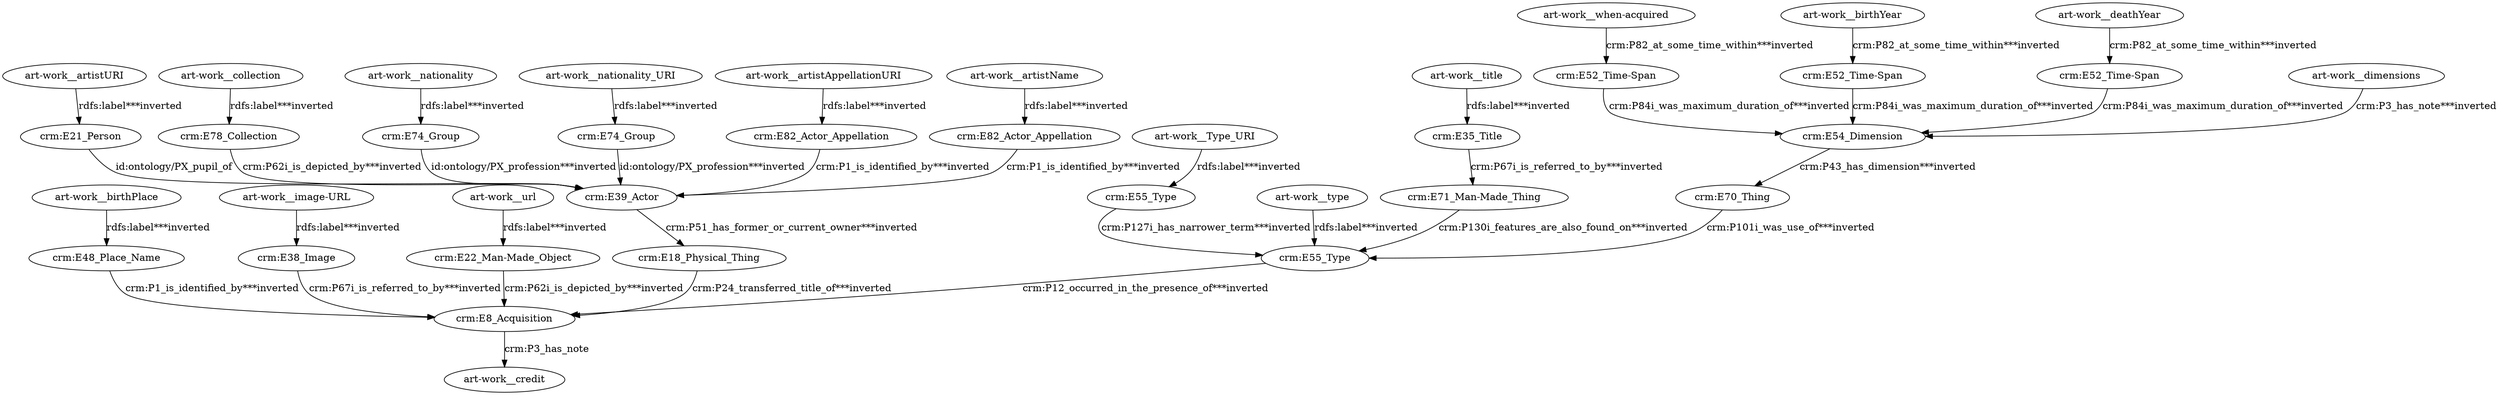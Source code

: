 digraph {
  "art-work__Type_URI" [type=attribute_name,label="art-work__Type_URI"]
  "crm:E55_Type1" [type=class_uri,label="crm:E55_Type"]
  "art-work__artistAppellationURI" [type=attribute_name,label="art-work__artistAppellationURI"]
  "crm:E82_Actor_Appellation1" [type=class_uri,label="crm:E82_Actor_Appellation"]
  "art-work__artistName" [type=attribute_name,label="art-work__artistName"]
  "crm:E82_Actor_Appellation2" [type=class_uri,label="crm:E82_Actor_Appellation"]
  "art-work__artistURI" [type=attribute_name,label="art-work__artistURI"]
  "crm:E21_Person1" [type=class_uri,label="crm:E21_Person"]
  "art-work__birthPlace" [type=attribute_name,label="art-work__birthPlace"]
  "crm:E48_Place_Name1" [type=class_uri,label="crm:E48_Place_Name"]
  "art-work__birthYear" [type=attribute_name,label="art-work__birthYear"]
  "crm:E52_Time-Span1" [type=class_uri,label="crm:E52_Time-Span"]
  "art-work__collection" [type=attribute_name,label="art-work__collection"]
  "crm:E78_Collection1" [type=class_uri,label="crm:E78_Collection"]
  "art-work__deathYear" [type=attribute_name,label="art-work__deathYear"]
  "crm:E52_Time-Span2" [type=class_uri,label="crm:E52_Time-Span"]
  "art-work__dimensions" [type=attribute_name,label="art-work__dimensions"]
  "crm:E54_Dimension1" [type=class_uri,label="crm:E54_Dimension"]
  "art-work__image-URL" [type=attribute_name,label="art-work__image-URL"]
  "crm:E38_Image1" [type=class_uri,label="crm:E38_Image"]
  "art-work__nationality" [type=attribute_name,label="art-work__nationality"]
  "crm:E74_Group2" [type=class_uri,label="crm:E74_Group"]
  "art-work__nationality_URI" [type=attribute_name,label="art-work__nationality_URI"]
  "crm:E74_Group1" [type=class_uri,label="crm:E74_Group"]
  "art-work__title" [type=attribute_name,label="art-work__title"]
  "crm:E35_Title1" [type=class_uri,label="crm:E35_Title"]
  "art-work__type" [type=attribute_name,label="art-work__type"]
  "crm:E55_Type2" [type=class_uri,label="crm:E55_Type"]
  "art-work__url" [type=attribute_name,label="art-work__url"]
  "crm:E22_Man-Made_Object1" [type=class_uri,label="crm:E22_Man-Made_Object"]
  "art-work__when-acquired" [type=attribute_name,label="art-work__when-acquired"]
  "crm:E52_Time-Span3" [type=class_uri,label="crm:E52_Time-Span"]
  "crm:E18_Physical_Thing" [type=class_uri,label="crm:E18_Physical_Thing"]
  "crm:E8_Acquisition1" [type=class_uri,label="crm:E8_Acquisition"]
  "crm:E39_Actor" [type=class_uri,label="crm:E39_Actor"]
  "crm:E71_Man-Made_Thing" [type=class_uri,label="crm:E71_Man-Made_Thing"]
  "crm:E70_Thing" [type=class_uri,label="crm:E70_Thing"]
  "art-work__credit" [type=attribute_name,label="art-work__credit"]
  "art-work__Type_URI" -> "crm:E55_Type1" [type=st_property_uri,label="rdfs:label***inverted"]
  "art-work__artistAppellationURI" -> "crm:E82_Actor_Appellation1" [type=st_property_uri,label="rdfs:label***inverted"]
  "art-work__artistName" -> "crm:E82_Actor_Appellation2" [type=st_property_uri,label="rdfs:label***inverted"]
  "art-work__artistURI" -> "crm:E21_Person1" [type=st_property_uri,label="rdfs:label***inverted"]
  "art-work__birthPlace" -> "crm:E48_Place_Name1" [type=st_property_uri,label="rdfs:label***inverted"]
  "art-work__birthYear" -> "crm:E52_Time-Span1" [type=st_property_uri,label="crm:P82_at_some_time_within***inverted"]
  "art-work__collection" -> "crm:E78_Collection1" [type=st_property_uri,label="rdfs:label***inverted"]
  "art-work__deathYear" -> "crm:E52_Time-Span2" [type=st_property_uri,label="crm:P82_at_some_time_within***inverted"]
  "art-work__dimensions" -> "crm:E54_Dimension1" [type=st_property_uri,label="crm:P3_has_note***inverted"]
  "art-work__image-URL" -> "crm:E38_Image1" [type=st_property_uri,label="rdfs:label***inverted"]
  "art-work__nationality" -> "crm:E74_Group2" [type=st_property_uri,label="rdfs:label***inverted"]
  "art-work__nationality_URI" -> "crm:E74_Group1" [type=st_property_uri,label="rdfs:label***inverted"]
  "art-work__title" -> "crm:E35_Title1" [type=st_property_uri,label="rdfs:label***inverted"]
  "art-work__type" -> "crm:E55_Type2" [type=st_property_uri,label="rdfs:label***inverted"]
  "art-work__url" -> "crm:E22_Man-Made_Object1" [type=st_property_uri,label="rdfs:label***inverted"]
  "art-work__when-acquired" -> "crm:E52_Time-Span3" [type=st_property_uri,label="crm:P82_at_some_time_within***inverted"]
  "crm:E18_Physical_Thing" -> "crm:E8_Acquisition1" [type=direct_property_uri,label="crm:P24_transferred_title_of***inverted"]
  "crm:E21_Person1" -> "crm:E39_Actor" [label="id:ontology/PX_pupil_of",type=direct_property_uri]
  "crm:E22_Man-Made_Object1" -> "crm:E8_Acquisition1" [type=inherited,label="crm:P62i_is_depicted_by***inverted"]
  "crm:E35_Title1" -> "crm:E71_Man-Made_Thing" [type=inherited,label="crm:P67i_is_referred_to_by***inverted"]
  "crm:E38_Image1" -> "crm:E8_Acquisition1" [type=inherited,label="crm:P67i_is_referred_to_by***inverted"]
  "crm:E39_Actor" -> "crm:E18_Physical_Thing" [type=direct_property_uri,label="crm:P51_has_former_or_current_owner***inverted"]
  "crm:E48_Place_Name1" -> "crm:E8_Acquisition1" [type=inherited,label="crm:P1_is_identified_by***inverted"]
  "crm:E52_Time-Span1" -> "crm:E54_Dimension1" [type=direct_property_uri,label="crm:P84i_was_maximum_duration_of***inverted"]
  "crm:E52_Time-Span2" -> "crm:E54_Dimension1" [type=direct_property_uri,label="crm:P84i_was_maximum_duration_of***inverted"]
  "crm:E52_Time-Span3" -> "crm:E54_Dimension1" [type=direct_property_uri,label="crm:P84i_was_maximum_duration_of***inverted"]
  "crm:E54_Dimension1" -> "crm:E70_Thing" [type=direct_property_uri,label="crm:P43_has_dimension***inverted"]
  "crm:E55_Type1" -> "crm:E55_Type2" [type=direct_property_uri,label="crm:P127i_has_narrower_term***inverted"]
  "crm:E55_Type2" -> "crm:E8_Acquisition1" [type=inherited,label="crm:P12_occurred_in_the_presence_of***inverted"]
  "crm:E70_Thing" -> "crm:E55_Type2" [type=direct_property_uri,label="crm:P101i_was_use_of***inverted"]
  "crm:E71_Man-Made_Thing" -> "crm:E55_Type2" [type=inherited,label="crm:P130i_features_are_also_found_on***inverted"]
  "crm:E74_Group1" -> "crm:E39_Actor" [type=direct_property_uri,label="id:ontology/PX_profession***inverted"]
  "crm:E74_Group2" -> "crm:E39_Actor" [type=direct_property_uri,label="id:ontology/PX_profession***inverted"]
  "crm:E78_Collection1" -> "crm:E39_Actor" [type=inherited,label="crm:P62i_is_depicted_by***inverted"]
  "crm:E82_Actor_Appellation1" -> "crm:E39_Actor" [type=inherited,label="crm:P1_is_identified_by***inverted"]
  "crm:E82_Actor_Appellation2" -> "crm:E39_Actor" [type=inherited,label="crm:P1_is_identified_by***inverted"]
  "crm:E8_Acquisition1" -> "art-work__credit" [label="crm:P3_has_note",type=st_property_uri]
}
